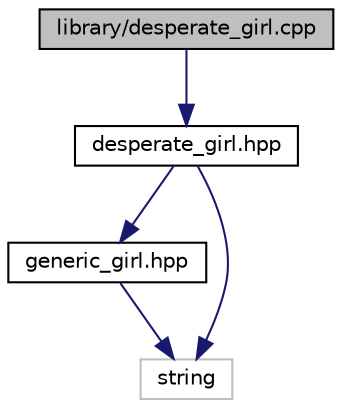 digraph "library/desperate_girl.cpp"
{
  edge [fontname="Helvetica",fontsize="10",labelfontname="Helvetica",labelfontsize="10"];
  node [fontname="Helvetica",fontsize="10",shape=record];
  Node0 [label="library/desperate_girl.cpp",height=0.2,width=0.4,color="black", fillcolor="grey75", style="filled", fontcolor="black"];
  Node0 -> Node1 [color="midnightblue",fontsize="10",style="solid",fontname="Helvetica"];
  Node1 [label="desperate_girl.hpp",height=0.2,width=0.4,color="black", fillcolor="white", style="filled",URL="$desperate__girl_8hpp.html"];
  Node1 -> Node2 [color="midnightblue",fontsize="10",style="solid",fontname="Helvetica"];
  Node2 [label="generic_girl.hpp",height=0.2,width=0.4,color="black", fillcolor="white", style="filled",URL="$generic__girl_8hpp.html"];
  Node2 -> Node3 [color="midnightblue",fontsize="10",style="solid",fontname="Helvetica"];
  Node3 [label="string",height=0.2,width=0.4,color="grey75", fillcolor="white", style="filled"];
  Node1 -> Node3 [color="midnightblue",fontsize="10",style="solid",fontname="Helvetica"];
}
